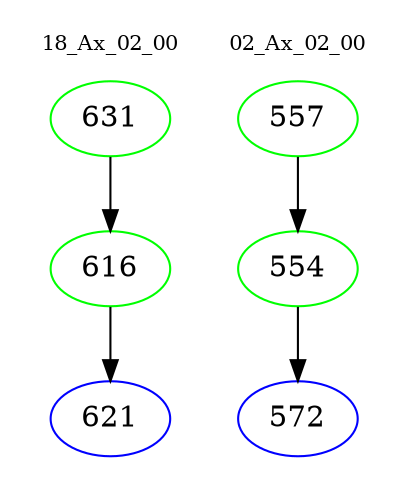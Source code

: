 digraph{
subgraph cluster_0 {
color = white
label = "18_Ax_02_00";
fontsize=10;
T0_631 [label="631", color="green"]
T0_631 -> T0_616 [color="black"]
T0_616 [label="616", color="green"]
T0_616 -> T0_621 [color="black"]
T0_621 [label="621", color="blue"]
}
subgraph cluster_1 {
color = white
label = "02_Ax_02_00";
fontsize=10;
T1_557 [label="557", color="green"]
T1_557 -> T1_554 [color="black"]
T1_554 [label="554", color="green"]
T1_554 -> T1_572 [color="black"]
T1_572 [label="572", color="blue"]
}
}
